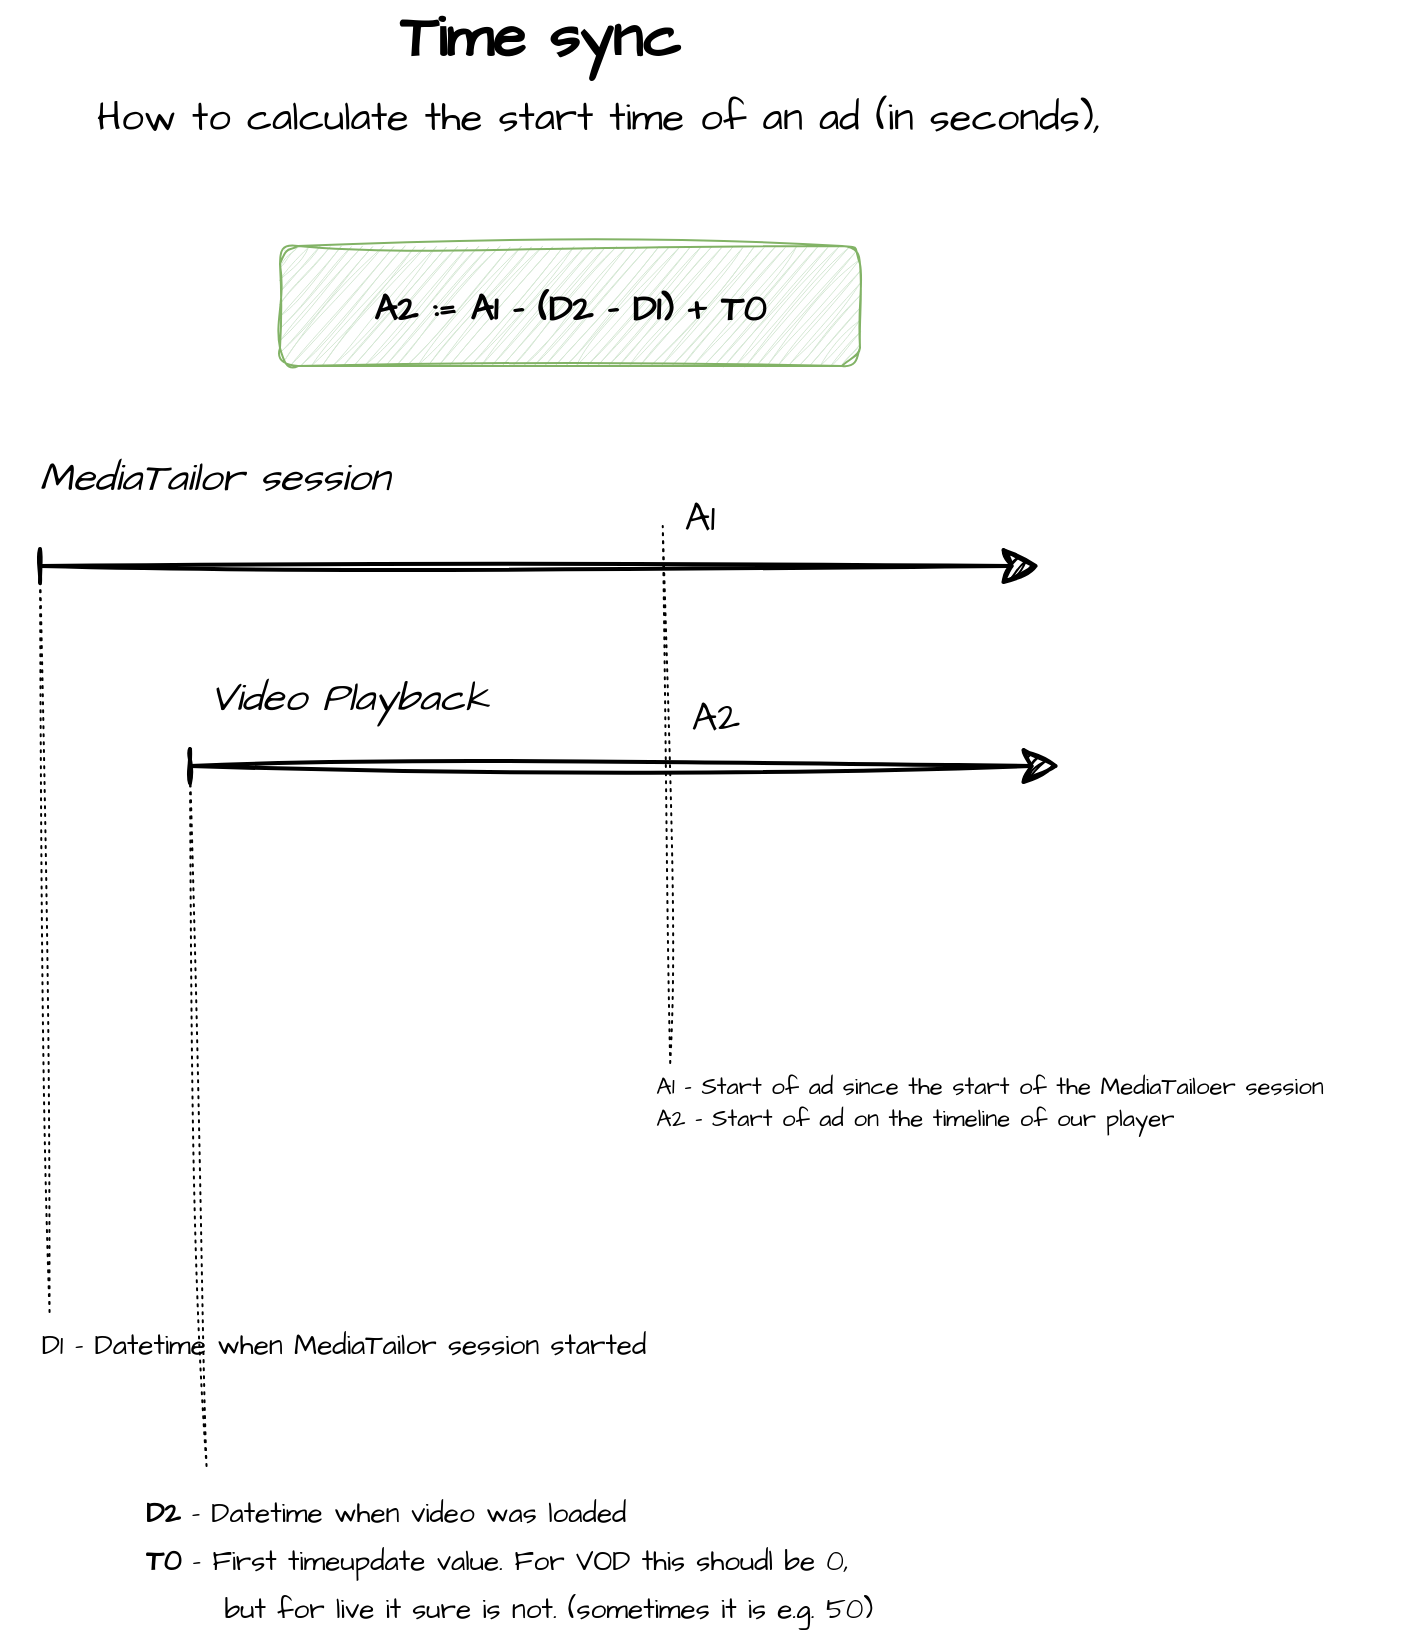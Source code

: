 <mxfile>
    <diagram id="PgJR5gYb57Eq0AMtt_cw" name="Page-1">
        <mxGraphModel dx="1262" dy="4749" grid="1" gridSize="10" guides="1" tooltips="1" connect="1" arrows="1" fold="1" page="1" pageScale="1" pageWidth="827" pageHeight="1169" math="0" shadow="0">
            <root>
                <mxCell id="0"/>
                <mxCell id="1" parent="0"/>
                <mxCell id="18" value="" style="group" vertex="1" connectable="0" parent="1">
                    <mxGeometry x="100" y="-3470" width="700" height="820" as="geometry"/>
                </mxCell>
                <mxCell id="2" value="&lt;b&gt;&lt;font style=&quot;font-size: 30px;&quot;&gt;Time sync&lt;/font&gt;&lt;/b&gt;" style="text;html=1;strokeColor=none;fillColor=none;align=center;verticalAlign=middle;whiteSpace=wrap;rounded=0;labelBackgroundColor=none;sketch=1;hachureGap=4;jiggle=2;curveFitting=1;fontFamily=Architects Daughter;fontSource=https%3A%2F%2Ffonts.googleapis.com%2Fcss%3Ffamily%3DArchitects%2BDaughter;fontSize=14;" vertex="1" parent="18">
                    <mxGeometry x="160" width="220" height="30" as="geometry"/>
                </mxCell>
                <mxCell id="3" value="" style="endArrow=classic;html=1;sketch=1;hachureGap=4;jiggle=2;curveFitting=1;fontFamily=Architects Daughter;fontSource=https%3A%2F%2Ffonts.googleapis.com%2Fcss%3Ffamily%3DArchitects%2BDaughter;fontSize=16;startArrow=baseDash;startFill=0;sourcePerimeterSpacing=0;endSize=14;startSize=14;strokeWidth=2;" edge="1" parent="18">
                    <mxGeometry width="50" height="50" relative="1" as="geometry">
                        <mxPoint x="20" y="280" as="sourcePoint"/>
                        <mxPoint x="520" y="280" as="targetPoint"/>
                    </mxGeometry>
                </mxCell>
                <mxCell id="4" value="" style="endArrow=classic;html=1;sketch=1;hachureGap=4;jiggle=2;curveFitting=1;fontFamily=Architects Daughter;fontSource=https%3A%2F%2Ffonts.googleapis.com%2Fcss%3Ffamily%3DArchitects%2BDaughter;fontSize=16;startArrow=baseDash;startFill=0;sourcePerimeterSpacing=0;endSize=14;startSize=14;strokeWidth=2;" edge="1" parent="18">
                    <mxGeometry width="50" height="50" relative="1" as="geometry">
                        <mxPoint x="95" y="380" as="sourcePoint"/>
                        <mxPoint x="530" y="380" as="targetPoint"/>
                    </mxGeometry>
                </mxCell>
                <mxCell id="5" value="" style="endArrow=none;dashed=1;html=1;dashPattern=1 3;strokeWidth=1;sketch=1;hachureGap=4;jiggle=2;curveFitting=1;fontFamily=Architects Daughter;fontSource=https%3A%2F%2Ffonts.googleapis.com%2Fcss%3Ffamily%3DArchitects%2BDaughter;fontSize=16;startSize=14;endSize=14;sourcePerimeterSpacing=0;exitX=0.067;exitY=-0.067;exitDx=0;exitDy=0;exitPerimeter=0;" edge="1" parent="18" source="9">
                    <mxGeometry width="50" height="50" relative="1" as="geometry">
                        <mxPoint x="20" y="670" as="sourcePoint"/>
                        <mxPoint x="20" y="280" as="targetPoint"/>
                    </mxGeometry>
                </mxCell>
                <mxCell id="6" value="MediaTailor session" style="text;html=1;strokeColor=none;fillColor=none;align=center;verticalAlign=middle;whiteSpace=wrap;rounded=0;sketch=1;hachureGap=4;jiggle=2;curveFitting=1;fontFamily=Architects Daughter;fontSource=https%3A%2F%2Ffonts.googleapis.com%2Fcss%3Ffamily%3DArchitects%2BDaughter;fontSize=20;fontStyle=2" vertex="1" parent="18">
                    <mxGeometry y="220" width="215" height="30" as="geometry"/>
                </mxCell>
                <mxCell id="7" value="Video Playback" style="text;html=1;strokeColor=none;fillColor=none;align=center;verticalAlign=middle;whiteSpace=wrap;rounded=0;sketch=1;hachureGap=4;jiggle=2;curveFitting=1;fontFamily=Architects Daughter;fontSource=https%3A%2F%2Ffonts.googleapis.com%2Fcss%3Ffamily%3DArchitects%2BDaughter;fontSize=20;fontStyle=2" vertex="1" parent="18">
                    <mxGeometry x="80" y="330" width="190" height="30" as="geometry"/>
                </mxCell>
                <mxCell id="8" value="" style="endArrow=none;dashed=1;html=1;dashPattern=1 3;strokeWidth=1;sketch=1;hachureGap=4;jiggle=2;curveFitting=1;fontFamily=Architects Daughter;fontSource=https%3A%2F%2Ffonts.googleapis.com%2Fcss%3Ffamily%3DArchitects%2BDaughter;fontSize=16;startSize=14;endSize=14;startArrow=none;exitX=0.061;exitY=0;exitDx=0;exitDy=0;exitPerimeter=0;" edge="1" parent="18" source="10">
                    <mxGeometry width="50" height="50" relative="1" as="geometry">
                        <mxPoint x="95" y="610" as="sourcePoint"/>
                        <mxPoint x="95" y="380" as="targetPoint"/>
                    </mxGeometry>
                </mxCell>
                <mxCell id="9" value="D1 - Datetime when MediaTailor session started" style="text;html=1;strokeColor=none;fillColor=none;align=center;verticalAlign=middle;whiteSpace=wrap;rounded=0;sketch=1;hachureGap=4;jiggle=2;curveFitting=1;fontFamily=Architects Daughter;fontSource=https%3A%2F%2Ffonts.googleapis.com%2Fcss%3Ffamily%3DArchitects%2BDaughter;fontSize=14;" vertex="1" parent="18">
                    <mxGeometry x="2" y="655" width="340" height="30" as="geometry"/>
                </mxCell>
                <mxCell id="10" value="&lt;font style=&quot;font-size: 14px;&quot;&gt;&lt;b&gt;D2&lt;/b&gt; - Datetime when video was loaded&lt;br&gt;&lt;b&gt;T0&lt;/b&gt; - First timeupdate value. For VOD this shoudl be 0,&lt;br&gt;&amp;nbsp; &amp;nbsp; &amp;nbsp; &amp;nbsp;but for live it sure is not. (sometimes it is e.g. 50)&lt;/font&gt;" style="text;html=1;strokeColor=none;fillColor=none;align=left;verticalAlign=middle;whiteSpace=wrap;rounded=0;sketch=1;hachureGap=4;jiggle=2;curveFitting=1;fontFamily=Architects Daughter;fontSource=https%3A%2F%2Ffonts.googleapis.com%2Fcss%3Ffamily%3DArchitects%2BDaughter;fontSize=20;" vertex="1" parent="18">
                    <mxGeometry x="71" y="730" width="529" height="90" as="geometry"/>
                </mxCell>
                <mxCell id="11" value="" style="endArrow=none;dashed=1;html=1;dashPattern=1 3;strokeWidth=1;sketch=1;hachureGap=4;jiggle=2;curveFitting=1;fontFamily=Architects Daughter;fontSource=https%3A%2F%2Ffonts.googleapis.com%2Fcss%3Ffamily%3DArchitects%2BDaughter;fontSize=16;startSize=14;endSize=14;startArrow=none;exitX=0.11;exitY=-0.05;exitDx=0;exitDy=0;exitPerimeter=0;" edge="1" parent="18" source="14">
                    <mxGeometry width="50" height="50" relative="1" as="geometry">
                        <mxPoint x="340" y="530" as="sourcePoint"/>
                        <mxPoint x="331.37" y="260" as="targetPoint"/>
                    </mxGeometry>
                </mxCell>
                <mxCell id="12" value="A1" style="text;html=1;strokeColor=none;fillColor=none;align=center;verticalAlign=middle;whiteSpace=wrap;rounded=0;sketch=1;hachureGap=4;jiggle=2;curveFitting=1;fontFamily=Architects Daughter;fontSource=https%3A%2F%2Ffonts.googleapis.com%2Fcss%3Ffamily%3DArchitects%2BDaughter;fontSize=20;" vertex="1" parent="18">
                    <mxGeometry x="320" y="240" width="60" height="30" as="geometry"/>
                </mxCell>
                <mxCell id="13" value="A2" style="text;html=1;strokeColor=none;fillColor=none;align=center;verticalAlign=middle;whiteSpace=wrap;rounded=0;sketch=1;hachureGap=4;jiggle=2;curveFitting=1;fontFamily=Architects Daughter;fontSource=https%3A%2F%2Ffonts.googleapis.com%2Fcss%3Ffamily%3DArchitects%2BDaughter;fontSize=20;" vertex="1" parent="18">
                    <mxGeometry x="328" y="340" width="60" height="30" as="geometry"/>
                </mxCell>
                <mxCell id="14" value="&lt;font style=&quot;font-size: 12px;&quot;&gt;A1 - Start of ad since the start of the MediaTailoer session&lt;br&gt;&lt;/font&gt;&lt;div style=&quot;text-align: left; font-size: 12px;&quot;&gt;&lt;span style=&quot;background-color: initial;&quot;&gt;&lt;font style=&quot;font-size: 12px;&quot;&gt;A2 - Start of ad on the timeline of our player&lt;/font&gt;&lt;/span&gt;&lt;/div&gt;" style="text;html=1;strokeColor=none;fillColor=none;align=center;verticalAlign=middle;whiteSpace=wrap;rounded=0;sketch=1;hachureGap=4;jiggle=2;curveFitting=1;fontFamily=Architects Daughter;fontSource=https%3A%2F%2Ffonts.googleapis.com%2Fcss%3Ffamily%3DArchitects%2BDaughter;fontSize=20;" vertex="1" parent="18">
                    <mxGeometry x="290" y="530" width="410" height="30" as="geometry"/>
                </mxCell>
                <mxCell id="15" value="&lt;span style=&quot;color: rgb(0, 0, 0);&quot;&gt;&lt;b style=&quot;&quot;&gt;&lt;font style=&quot;font-size: 18px;&quot;&gt;A2 := A1 - (D2 - D1) + T0&lt;/font&gt;&lt;/b&gt;&lt;/span&gt;" style="rounded=1;whiteSpace=wrap;html=1;sketch=1;hachureGap=4;jiggle=2;curveFitting=1;fontFamily=Architects Daughter;fontSource=https%3A%2F%2Ffonts.googleapis.com%2Fcss%3Ffamily%3DArchitects%2BDaughter;fontSize=20;fillColor=#d5e8d4;strokeColor=#82b366;" vertex="1" parent="18">
                    <mxGeometry x="140" y="120" width="290" height="60" as="geometry"/>
                </mxCell>
                <mxCell id="17" value="How to calculate the start time of an ad (in seconds)," style="text;html=1;strokeColor=none;fillColor=none;align=center;verticalAlign=middle;whiteSpace=wrap;rounded=0;sketch=1;hachureGap=4;jiggle=2;curveFitting=1;fontFamily=Architects Daughter;fontSource=https%3A%2F%2Ffonts.googleapis.com%2Fcss%3Ffamily%3DArchitects%2BDaughter;fontSize=20;" vertex="1" parent="18">
                    <mxGeometry x="30" y="40" width="539" height="30" as="geometry"/>
                </mxCell>
            </root>
        </mxGraphModel>
    </diagram>
</mxfile>
